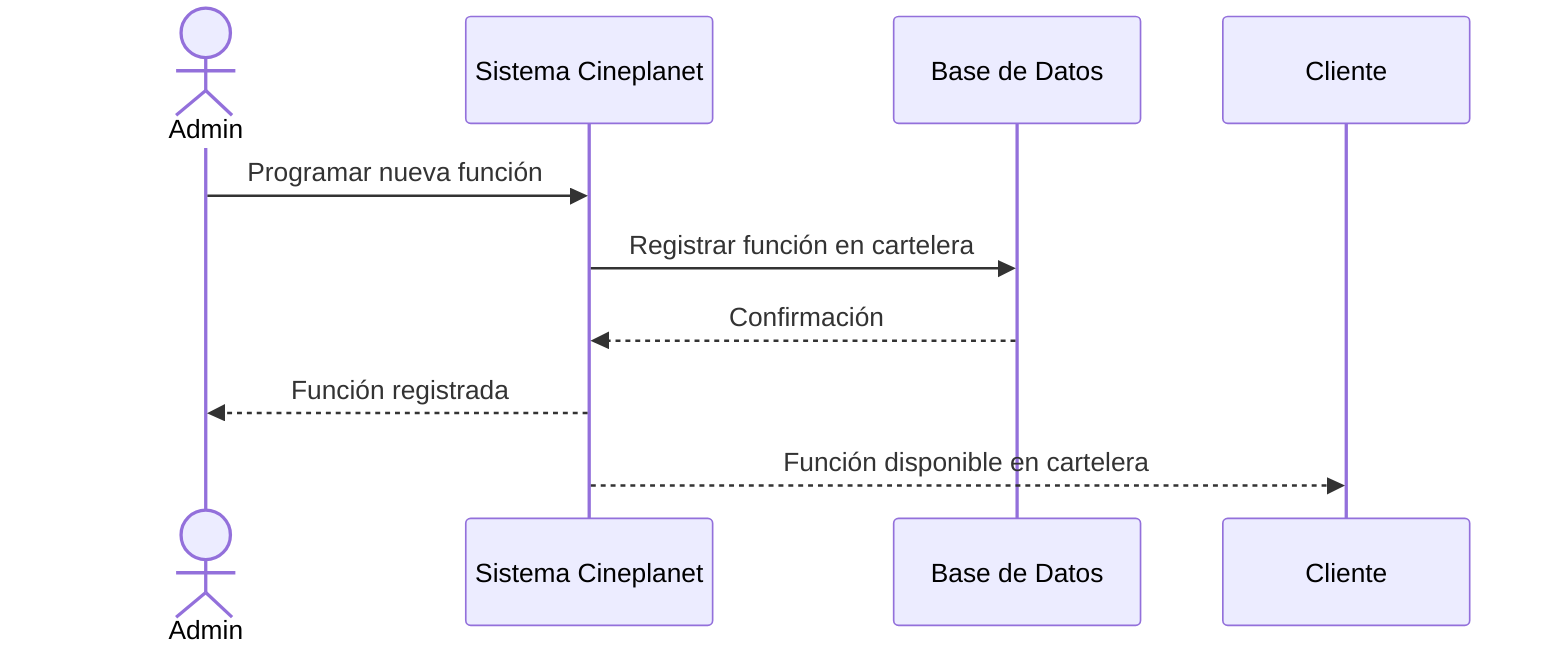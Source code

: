 sequenceDiagram
    actor Admin
    participant Sistema as Sistema Cineplanet
    participant DB as Base de Datos

    Admin->>Sistema: Programar nueva función
    Sistema->>DB: Registrar función en cartelera
    DB-->>Sistema: Confirmación
    Sistema-->>Admin: Función registrada
    Sistema-->>Cliente: Función disponible en cartelera